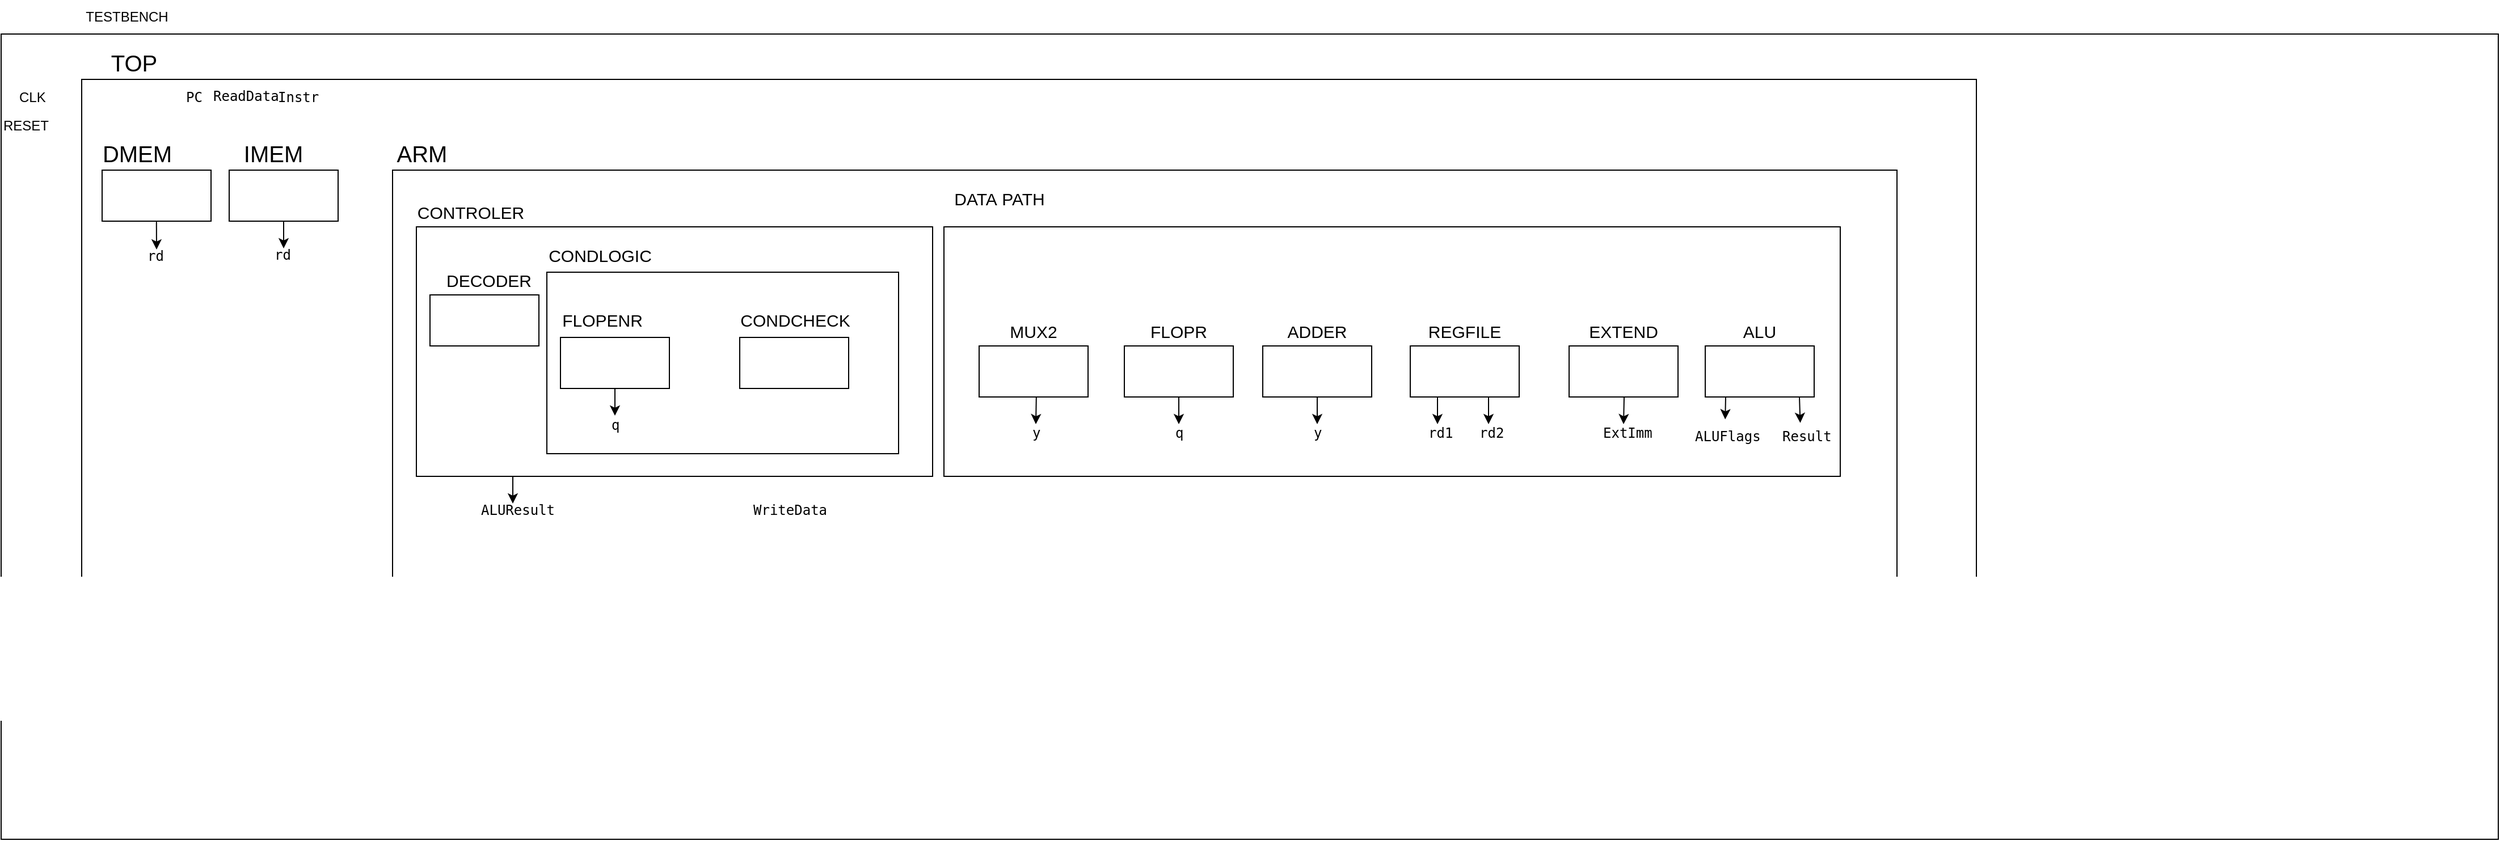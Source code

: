 <mxfile version="26.2.9">
  <diagram name="Página-1" id="NAmM1-ZtK7_rb2ben3PG">
    <mxGraphModel dx="595" dy="327" grid="1" gridSize="10" guides="1" tooltips="1" connect="1" arrows="1" fold="1" page="1" pageScale="1" pageWidth="827" pageHeight="1169" math="0" shadow="0">
      <root>
        <mxCell id="0" />
        <mxCell id="1" parent="0" />
        <mxCell id="LJNkUysy-Gn-ZSd2sY3m-1" value="" style="rounded=0;whiteSpace=wrap;html=1;align=left;" parent="1" vertex="1">
          <mxGeometry x="89" y="50" width="2201" height="710" as="geometry" />
        </mxCell>
        <mxCell id="LJNkUysy-Gn-ZSd2sY3m-12" value="" style="rounded=0;whiteSpace=wrap;html=1;" parent="1" vertex="1">
          <mxGeometry x="160" y="90" width="1670" height="500" as="geometry" />
        </mxCell>
        <mxCell id="LJNkUysy-Gn-ZSd2sY3m-16" value="TESTBENCH" style="text;html=1;align=center;verticalAlign=middle;whiteSpace=wrap;rounded=0;" parent="1" vertex="1">
          <mxGeometry x="170" y="20" width="60" height="30" as="geometry" />
        </mxCell>
        <mxCell id="LJNkUysy-Gn-ZSd2sY3m-21" value="CLK" style="text;html=1;align=left;verticalAlign=middle;whiteSpace=wrap;rounded=0;" parent="1" vertex="1">
          <mxGeometry x="103" y="91" width="30" height="30" as="geometry" />
        </mxCell>
        <mxCell id="LJNkUysy-Gn-ZSd2sY3m-22" value="TOP&amp;nbsp;" style="text;html=1;align=center;verticalAlign=middle;whiteSpace=wrap;rounded=0;fontSize=20;" parent="1" vertex="1">
          <mxGeometry x="160" y="50" width="98" height="50" as="geometry" />
        </mxCell>
        <mxCell id="LJNkUysy-Gn-ZSd2sY3m-25" value="RESET" style="text;html=1;align=left;verticalAlign=middle;whiteSpace=wrap;rounded=0;" parent="1" vertex="1">
          <mxGeometry x="89" y="116" width="44" height="30" as="geometry" />
        </mxCell>
        <mxCell id="XlLsWRVdU46CiYbNEFcL-1" value="&#xa;&lt;span style=&quot;color: rgb(255, 255, 255); font-family: monospace; font-size: 12px; font-style: normal; font-variant-ligatures: normal; font-variant-caps: normal; font-weight: 400; letter-spacing: normal; orphans: 2; text-align: left; text-indent: 0px; text-transform: none; widows: 2; word-spacing: 0px; -webkit-text-stroke-width: 0px; white-space: normal; background-color: rgb(27, 29, 30); text-decoration-thickness: initial; text-decoration-style: initial; text-decoration-color: initial; display: inline !important; float: none;&quot;&gt;WriteData&lt;/span&gt;&#xa;&#xa;" style="rounded=0;whiteSpace=wrap;html=1;" parent="1" vertex="1">
          <mxGeometry x="434" y="170" width="1326" height="360" as="geometry" />
        </mxCell>
        <mxCell id="XlLsWRVdU46CiYbNEFcL-2" value="" style="rounded=0;whiteSpace=wrap;html=1;" parent="1" vertex="1">
          <mxGeometry x="290" y="170" width="96" height="45" as="geometry" />
        </mxCell>
        <mxCell id="XlLsWRVdU46CiYbNEFcL-3" value="" style="rounded=0;whiteSpace=wrap;html=1;" parent="1" vertex="1">
          <mxGeometry x="178" y="170" width="96" height="45" as="geometry" />
        </mxCell>
        <mxCell id="XlLsWRVdU46CiYbNEFcL-6" value="&lt;code&gt;PC&lt;/code&gt;" style="text;html=1;align=left;verticalAlign=middle;whiteSpace=wrap;rounded=0;" parent="1" vertex="1">
          <mxGeometry x="250" y="91" width="30" height="30" as="geometry" />
        </mxCell>
        <mxCell id="XlLsWRVdU46CiYbNEFcL-7" value="&lt;span style=&quot;font-family: monospace;&quot;&gt;Instr&lt;/span&gt;" style="text;html=1;align=left;verticalAlign=middle;whiteSpace=wrap;rounded=0;" parent="1" vertex="1">
          <mxGeometry x="331" y="91" width="44" height="30" as="geometry" />
        </mxCell>
        <mxCell id="XlLsWRVdU46CiYbNEFcL-11" value="&lt;code&gt;ReadData&lt;/code&gt;" style="text;html=1;align=left;verticalAlign=middle;whiteSpace=wrap;rounded=0;" parent="1" vertex="1">
          <mxGeometry x="274" y="90" width="44" height="30" as="geometry" />
        </mxCell>
        <mxCell id="XlLsWRVdU46CiYbNEFcL-24" value="DMEM" style="text;html=1;align=center;verticalAlign=middle;whiteSpace=wrap;rounded=0;fontSize=20;" parent="1" vertex="1">
          <mxGeometry x="160" y="130" width="98" height="50" as="geometry" />
        </mxCell>
        <mxCell id="XlLsWRVdU46CiYbNEFcL-29" value="IMEM" style="text;html=1;align=center;verticalAlign=middle;whiteSpace=wrap;rounded=0;fontSize=20;" parent="1" vertex="1">
          <mxGeometry x="280" y="130" width="98" height="50" as="geometry" />
        </mxCell>
        <mxCell id="XlLsWRVdU46CiYbNEFcL-30" value="ARM" style="text;html=1;align=center;verticalAlign=middle;whiteSpace=wrap;rounded=0;fontSize=20;" parent="1" vertex="1">
          <mxGeometry x="410.5" y="130" width="98" height="50" as="geometry" />
        </mxCell>
        <mxCell id="XlLsWRVdU46CiYbNEFcL-31" value="" style="rounded=0;whiteSpace=wrap;html=1;" parent="1" vertex="1">
          <mxGeometry x="455" y="220" width="455" height="220" as="geometry" />
        </mxCell>
        <mxCell id="XlLsWRVdU46CiYbNEFcL-32" value="&lt;font style=&quot;font-size: 15px;&quot;&gt;CONTROLER&lt;/font&gt;" style="text;html=1;align=center;verticalAlign=middle;whiteSpace=wrap;rounded=0;fontSize=20;" parent="1" vertex="1">
          <mxGeometry x="454" y="180" width="98" height="50" as="geometry" />
        </mxCell>
        <mxCell id="XlLsWRVdU46CiYbNEFcL-34" value="" style="rounded=0;whiteSpace=wrap;html=1;" parent="1" vertex="1">
          <mxGeometry x="920" y="220" width="790" height="220" as="geometry" />
        </mxCell>
        <mxCell id="XlLsWRVdU46CiYbNEFcL-35" value="&lt;span style=&quot;font-size: 15px;&quot;&gt;DATA&amp;nbsp;&lt;/span&gt;&lt;span style=&quot;font-size: 15px; background-color: transparent; color: light-dark(rgb(0, 0, 0), rgb(255, 255, 255));&quot;&gt;PATH&lt;/span&gt;" style="text;html=1;align=center;verticalAlign=middle;whiteSpace=wrap;rounded=0;fontSize=20;" parent="1" vertex="1">
          <mxGeometry x="920" y="167.5" width="98" height="50" as="geometry" />
        </mxCell>
        <mxCell id="XlLsWRVdU46CiYbNEFcL-36" value="" style="rounded=0;whiteSpace=wrap;html=1;" parent="1" vertex="1">
          <mxGeometry x="467" y="280" width="96" height="45" as="geometry" />
        </mxCell>
        <mxCell id="XlLsWRVdU46CiYbNEFcL-37" value="&lt;span style=&quot;font-size: 15px;&quot;&gt;DECODER&lt;/span&gt;" style="text;html=1;align=center;verticalAlign=middle;whiteSpace=wrap;rounded=0;fontSize=20;" parent="1" vertex="1">
          <mxGeometry x="470" y="240" width="98" height="50" as="geometry" />
        </mxCell>
        <mxCell id="XlLsWRVdU46CiYbNEFcL-38" value="" style="rounded=0;whiteSpace=wrap;html=1;" parent="1" vertex="1">
          <mxGeometry x="570" y="260" width="310" height="160" as="geometry" />
        </mxCell>
        <mxCell id="XlLsWRVdU46CiYbNEFcL-39" value="&lt;span style=&quot;font-size: 15px;&quot;&gt;CONDLOGIC&lt;/span&gt;" style="text;html=1;align=center;verticalAlign=middle;whiteSpace=wrap;rounded=0;fontSize=20;" parent="1" vertex="1">
          <mxGeometry x="568" y="217.5" width="98" height="50" as="geometry" />
        </mxCell>
        <mxCell id="XlLsWRVdU46CiYbNEFcL-40" value="&lt;span style=&quot;font-size: 15px;&quot;&gt;FLOPENR&lt;/span&gt;" style="text;html=1;align=center;verticalAlign=middle;whiteSpace=wrap;rounded=0;fontSize=20;" parent="1" vertex="1">
          <mxGeometry x="570" y="275" width="98" height="50" as="geometry" />
        </mxCell>
        <mxCell id="XlLsWRVdU46CiYbNEFcL-41" value="" style="rounded=0;whiteSpace=wrap;html=1;" parent="1" vertex="1">
          <mxGeometry x="582" y="317.5" width="96" height="45" as="geometry" />
        </mxCell>
        <mxCell id="XlLsWRVdU46CiYbNEFcL-44" value="" style="rounded=0;whiteSpace=wrap;html=1;" parent="1" vertex="1">
          <mxGeometry x="740" y="317.5" width="96" height="45" as="geometry" />
        </mxCell>
        <mxCell id="XlLsWRVdU46CiYbNEFcL-45" value="&lt;span style=&quot;font-size: 15px;&quot;&gt;CONDCHECK&lt;/span&gt;" style="text;html=1;align=center;verticalAlign=middle;whiteSpace=wrap;rounded=0;fontSize=20;" parent="1" vertex="1">
          <mxGeometry x="740" y="275" width="98" height="50" as="geometry" />
        </mxCell>
        <mxCell id="XlLsWRVdU46CiYbNEFcL-49" value="&lt;span style=&quot;font-size: 15px;&quot;&gt;MUX2&lt;/span&gt;" style="text;html=1;align=center;verticalAlign=middle;whiteSpace=wrap;rounded=0;fontSize=20;" parent="1" vertex="1">
          <mxGeometry x="950" y="285" width="98" height="50" as="geometry" />
        </mxCell>
        <mxCell id="XlLsWRVdU46CiYbNEFcL-50" value="" style="rounded=0;whiteSpace=wrap;html=1;" parent="1" vertex="1">
          <mxGeometry x="951" y="325" width="96" height="45" as="geometry" />
        </mxCell>
        <mxCell id="XlLsWRVdU46CiYbNEFcL-51" value="&lt;span style=&quot;font-size: 15px;&quot;&gt;FLOPR&lt;/span&gt;" style="text;html=1;align=center;verticalAlign=middle;whiteSpace=wrap;rounded=0;fontSize=20;" parent="1" vertex="1">
          <mxGeometry x="1078" y="285" width="98" height="50" as="geometry" />
        </mxCell>
        <mxCell id="XlLsWRVdU46CiYbNEFcL-52" value="" style="rounded=0;whiteSpace=wrap;html=1;" parent="1" vertex="1">
          <mxGeometry x="1079" y="325" width="96" height="45" as="geometry" />
        </mxCell>
        <mxCell id="XlLsWRVdU46CiYbNEFcL-56" value="" style="rounded=0;whiteSpace=wrap;html=1;" parent="1" vertex="1">
          <mxGeometry x="1201" y="325" width="96" height="45" as="geometry" />
        </mxCell>
        <mxCell id="XlLsWRVdU46CiYbNEFcL-57" value="&lt;span style=&quot;font-size: 15px;&quot;&gt;ADDER&lt;/span&gt;" style="text;html=1;align=center;verticalAlign=middle;whiteSpace=wrap;rounded=0;fontSize=20;" parent="1" vertex="1">
          <mxGeometry x="1200" y="285" width="98" height="50" as="geometry" />
        </mxCell>
        <mxCell id="XlLsWRVdU46CiYbNEFcL-58" value="" style="rounded=0;whiteSpace=wrap;html=1;" parent="1" vertex="1">
          <mxGeometry x="1331" y="325" width="96" height="45" as="geometry" />
        </mxCell>
        <mxCell id="XlLsWRVdU46CiYbNEFcL-59" value="&lt;span style=&quot;font-size: 15px;&quot;&gt;REGFILE&lt;/span&gt;" style="text;html=1;align=center;verticalAlign=middle;whiteSpace=wrap;rounded=0;fontSize=20;" parent="1" vertex="1">
          <mxGeometry x="1330" y="285" width="98" height="50" as="geometry" />
        </mxCell>
        <mxCell id="XlLsWRVdU46CiYbNEFcL-60" value="" style="rounded=0;whiteSpace=wrap;html=1;" parent="1" vertex="1">
          <mxGeometry x="1471" y="325" width="96" height="45" as="geometry" />
        </mxCell>
        <mxCell id="XlLsWRVdU46CiYbNEFcL-61" value="&lt;span style=&quot;font-size: 15px;&quot;&gt;EXTEND&lt;/span&gt;" style="text;html=1;align=center;verticalAlign=middle;whiteSpace=wrap;rounded=0;fontSize=20;" parent="1" vertex="1">
          <mxGeometry x="1470" y="285" width="98" height="50" as="geometry" />
        </mxCell>
        <mxCell id="XlLsWRVdU46CiYbNEFcL-62" value="" style="rounded=0;whiteSpace=wrap;html=1;" parent="1" vertex="1">
          <mxGeometry x="1591" y="325" width="96" height="45" as="geometry" />
        </mxCell>
        <mxCell id="XlLsWRVdU46CiYbNEFcL-63" value="&lt;span style=&quot;font-size: 15px;&quot;&gt;ALU&lt;/span&gt;" style="text;html=1;align=center;verticalAlign=middle;whiteSpace=wrap;rounded=0;fontSize=20;" parent="1" vertex="1">
          <mxGeometry x="1590" y="285" width="98" height="50" as="geometry" />
        </mxCell>
        <mxCell id="tNusRQFWXDD-pon_z9ov-1" value="&lt;code&gt;ALUFlags&lt;/code&gt;" style="text;html=1;align=left;verticalAlign=middle;whiteSpace=wrap;rounded=0;" vertex="1" parent="1">
          <mxGeometry x="1580" y="390" width="30" height="30" as="geometry" />
        </mxCell>
        <mxCell id="tNusRQFWXDD-pon_z9ov-2" value="&lt;code&gt;Result&amp;nbsp;&lt;/code&gt;" style="text;html=1;align=left;verticalAlign=middle;whiteSpace=wrap;rounded=0;" vertex="1" parent="1">
          <mxGeometry x="1657" y="390" width="30" height="30" as="geometry" />
        </mxCell>
        <mxCell id="tNusRQFWXDD-pon_z9ov-3" style="edgeStyle=orthogonalEdgeStyle;rounded=0;orthogonalLoop=1;jettySize=auto;html=1;exitX=0.75;exitY=1;exitDx=0;exitDy=0;entryX=0.225;entryY=0.096;entryDx=0;entryDy=0;entryPerimeter=0;" edge="1" parent="1">
          <mxGeometry relative="1" as="geometry">
            <mxPoint x="1674" y="370" as="sourcePoint" />
            <mxPoint x="1674.75" y="392.88" as="targetPoint" />
          </mxGeometry>
        </mxCell>
        <mxCell id="tNusRQFWXDD-pon_z9ov-4" style="edgeStyle=orthogonalEdgeStyle;rounded=0;orthogonalLoop=1;jettySize=auto;html=1;exitX=0;exitY=1;exitDx=0;exitDy=0;entryX=0.353;entryY=-0.009;entryDx=0;entryDy=0;entryPerimeter=0;" edge="1" parent="1">
          <mxGeometry relative="1" as="geometry">
            <mxPoint x="1609" y="370" as="sourcePoint" />
            <mxPoint x="1608.59" y="389.73" as="targetPoint" />
          </mxGeometry>
        </mxCell>
        <mxCell id="tNusRQFWXDD-pon_z9ov-6" value="&lt;font face=&quot;monospace&quot;&gt;y&lt;/font&gt;" style="text;html=1;align=left;verticalAlign=middle;whiteSpace=wrap;rounded=0;" vertex="1" parent="1">
          <mxGeometry x="996" y="394" width="10" height="16" as="geometry" />
        </mxCell>
        <mxCell id="tNusRQFWXDD-pon_z9ov-7" style="edgeStyle=orthogonalEdgeStyle;rounded=0;orthogonalLoop=1;jettySize=auto;html=1;exitX=0.525;exitY=1.003;exitDx=0;exitDy=0;entryX=0.5;entryY=0;entryDx=0;entryDy=0;exitPerimeter=0;" edge="1" parent="1" target="tNusRQFWXDD-pon_z9ov-6" source="XlLsWRVdU46CiYbNEFcL-50">
          <mxGeometry relative="1" as="geometry">
            <mxPoint x="1001.75" y="366" as="sourcePoint" />
            <mxPoint x="1001.75" y="390" as="targetPoint" />
          </mxGeometry>
        </mxCell>
        <mxCell id="tNusRQFWXDD-pon_z9ov-8" value="&lt;font face=&quot;monospace&quot;&gt;q&lt;/font&gt;" style="text;html=1;align=left;verticalAlign=middle;whiteSpace=wrap;rounded=0;" vertex="1" parent="1">
          <mxGeometry x="1122" y="394" width="10" height="16" as="geometry" />
        </mxCell>
        <mxCell id="tNusRQFWXDD-pon_z9ov-9" style="edgeStyle=orthogonalEdgeStyle;rounded=0;orthogonalLoop=1;jettySize=auto;html=1;exitX=0.525;exitY=1.003;exitDx=0;exitDy=0;entryX=0.5;entryY=0;entryDx=0;entryDy=0;exitPerimeter=0;" edge="1" parent="1" target="tNusRQFWXDD-pon_z9ov-8">
          <mxGeometry relative="1" as="geometry">
            <mxPoint x="1127" y="370" as="sourcePoint" />
            <mxPoint x="1127.75" y="390" as="targetPoint" />
          </mxGeometry>
        </mxCell>
        <mxCell id="tNusRQFWXDD-pon_z9ov-10" value="&lt;font face=&quot;monospace&quot;&gt;q&lt;/font&gt;" style="text;html=1;align=left;verticalAlign=middle;whiteSpace=wrap;rounded=0;" vertex="1" parent="1">
          <mxGeometry x="625" y="386.5" width="10" height="16" as="geometry" />
        </mxCell>
        <mxCell id="tNusRQFWXDD-pon_z9ov-11" style="edgeStyle=orthogonalEdgeStyle;rounded=0;orthogonalLoop=1;jettySize=auto;html=1;exitX=0.525;exitY=1.003;exitDx=0;exitDy=0;entryX=0.5;entryY=0;entryDx=0;entryDy=0;exitPerimeter=0;" edge="1" parent="1" target="tNusRQFWXDD-pon_z9ov-10">
          <mxGeometry relative="1" as="geometry">
            <mxPoint x="630" y="362.5" as="sourcePoint" />
            <mxPoint x="630.75" y="382.5" as="targetPoint" />
          </mxGeometry>
        </mxCell>
        <mxCell id="tNusRQFWXDD-pon_z9ov-16" value="&lt;font face=&quot;monospace&quot;&gt;y&lt;/font&gt;" style="text;html=1;align=left;verticalAlign=middle;whiteSpace=wrap;rounded=0;" vertex="1" parent="1">
          <mxGeometry x="1244" y="394" width="10" height="16" as="geometry" />
        </mxCell>
        <mxCell id="tNusRQFWXDD-pon_z9ov-17" style="edgeStyle=orthogonalEdgeStyle;rounded=0;orthogonalLoop=1;jettySize=auto;html=1;exitX=0.525;exitY=1.003;exitDx=0;exitDy=0;entryX=0.5;entryY=0;entryDx=0;entryDy=0;exitPerimeter=0;" edge="1" parent="1" target="tNusRQFWXDD-pon_z9ov-16">
          <mxGeometry relative="1" as="geometry">
            <mxPoint x="1249" y="370" as="sourcePoint" />
            <mxPoint x="1249.75" y="390" as="targetPoint" />
          </mxGeometry>
        </mxCell>
        <mxCell id="tNusRQFWXDD-pon_z9ov-20" value="&lt;font face=&quot;monospace&quot;&gt;rd1&lt;/font&gt;" style="text;html=1;align=left;verticalAlign=middle;whiteSpace=wrap;rounded=0;" vertex="1" parent="1">
          <mxGeometry x="1345" y="394" width="20" height="16" as="geometry" />
        </mxCell>
        <mxCell id="tNusRQFWXDD-pon_z9ov-21" style="edgeStyle=orthogonalEdgeStyle;rounded=0;orthogonalLoop=1;jettySize=auto;html=1;entryX=0.5;entryY=0;entryDx=0;entryDy=0;" edge="1" parent="1" target="tNusRQFWXDD-pon_z9ov-20">
          <mxGeometry relative="1" as="geometry">
            <mxPoint x="1355" y="370" as="sourcePoint" />
            <mxPoint x="1350.75" y="390" as="targetPoint" />
          </mxGeometry>
        </mxCell>
        <mxCell id="tNusRQFWXDD-pon_z9ov-24" value="&lt;font face=&quot;monospace&quot;&gt;rd2&lt;/font&gt;" style="text;html=1;align=left;verticalAlign=middle;whiteSpace=wrap;rounded=0;" vertex="1" parent="1">
          <mxGeometry x="1390" y="394" width="20" height="16" as="geometry" />
        </mxCell>
        <mxCell id="tNusRQFWXDD-pon_z9ov-25" style="edgeStyle=orthogonalEdgeStyle;rounded=0;orthogonalLoop=1;jettySize=auto;html=1;entryX=0.5;entryY=0;entryDx=0;entryDy=0;" edge="1" parent="1" target="tNusRQFWXDD-pon_z9ov-24">
          <mxGeometry relative="1" as="geometry">
            <mxPoint x="1400" y="370" as="sourcePoint" />
            <mxPoint x="1395.75" y="390" as="targetPoint" />
          </mxGeometry>
        </mxCell>
        <mxCell id="tNusRQFWXDD-pon_z9ov-26" style="edgeStyle=orthogonalEdgeStyle;rounded=0;orthogonalLoop=1;jettySize=auto;html=1;entryX=0.5;entryY=0;entryDx=0;entryDy=0;" edge="1" target="tNusRQFWXDD-pon_z9ov-27" parent="1">
          <mxGeometry relative="1" as="geometry">
            <mxPoint x="1519.5" y="370" as="sourcePoint" />
            <mxPoint x="1505.25" y="390" as="targetPoint" />
          </mxGeometry>
        </mxCell>
        <mxCell id="tNusRQFWXDD-pon_z9ov-27" value="&lt;code&gt;ExtImm&lt;/code&gt;" style="text;html=1;align=left;verticalAlign=middle;whiteSpace=wrap;rounded=0;" vertex="1" parent="1">
          <mxGeometry x="1498.5" y="394" width="41" height="16" as="geometry" />
        </mxCell>
        <mxCell id="tNusRQFWXDD-pon_z9ov-28" value="&lt;font face=&quot;monospace&quot;&gt;rd&lt;/font&gt;" style="text;html=1;align=left;verticalAlign=middle;whiteSpace=wrap;rounded=0;" vertex="1" parent="1">
          <mxGeometry x="216" y="240" width="20" height="11" as="geometry" />
        </mxCell>
        <mxCell id="tNusRQFWXDD-pon_z9ov-29" style="edgeStyle=orthogonalEdgeStyle;rounded=0;orthogonalLoop=1;jettySize=auto;html=1;exitX=0.5;exitY=1;exitDx=0;exitDy=0;entryX=0.5;entryY=0;entryDx=0;entryDy=0;" edge="1" parent="1" target="tNusRQFWXDD-pon_z9ov-28">
          <mxGeometry relative="1" as="geometry">
            <mxPoint x="225.9" y="215" as="sourcePoint" />
            <mxPoint x="225.9" y="239" as="targetPoint" />
          </mxGeometry>
        </mxCell>
        <mxCell id="tNusRQFWXDD-pon_z9ov-31" style="edgeStyle=orthogonalEdgeStyle;rounded=0;orthogonalLoop=1;jettySize=auto;html=1;exitX=0.5;exitY=1;exitDx=0;exitDy=0;entryX=0.5;entryY=0;entryDx=0;entryDy=0;" edge="1" target="tNusRQFWXDD-pon_z9ov-32" parent="1">
          <mxGeometry relative="1" as="geometry">
            <mxPoint x="338" y="215" as="sourcePoint" />
            <mxPoint x="333.75" y="235" as="targetPoint" />
          </mxGeometry>
        </mxCell>
        <mxCell id="tNusRQFWXDD-pon_z9ov-32" value="&lt;font face=&quot;monospace&quot;&gt;rd&lt;/font&gt;" style="text;html=1;align=left;verticalAlign=middle;whiteSpace=wrap;rounded=0;" vertex="1" parent="1">
          <mxGeometry x="328" y="239" width="20" height="11" as="geometry" />
        </mxCell>
        <mxCell id="tNusRQFWXDD-pon_z9ov-33" value="&lt;code&gt;ALUResult&lt;/code&gt;" style="text;html=1;align=left;verticalAlign=middle;whiteSpace=wrap;rounded=0;" vertex="1" parent="1">
          <mxGeometry x="510" y="464" width="60" height="11" as="geometry" />
        </mxCell>
        <mxCell id="tNusRQFWXDD-pon_z9ov-34" style="edgeStyle=orthogonalEdgeStyle;rounded=0;orthogonalLoop=1;jettySize=auto;html=1;entryX=0.5;entryY=0;entryDx=0;entryDy=0;" edge="1" target="tNusRQFWXDD-pon_z9ov-33" parent="1">
          <mxGeometry relative="1" as="geometry">
            <mxPoint x="540" y="440" as="sourcePoint" />
            <mxPoint x="515.75" y="460" as="targetPoint" />
          </mxGeometry>
        </mxCell>
        <mxCell id="tNusRQFWXDD-pon_z9ov-35" value="&lt;code&gt;WriteData&lt;/code&gt;" style="text;html=1;align=left;verticalAlign=middle;whiteSpace=wrap;rounded=0;" vertex="1" parent="1">
          <mxGeometry x="750" y="464" width="60" height="11" as="geometry" />
        </mxCell>
      </root>
    </mxGraphModel>
  </diagram>
</mxfile>
